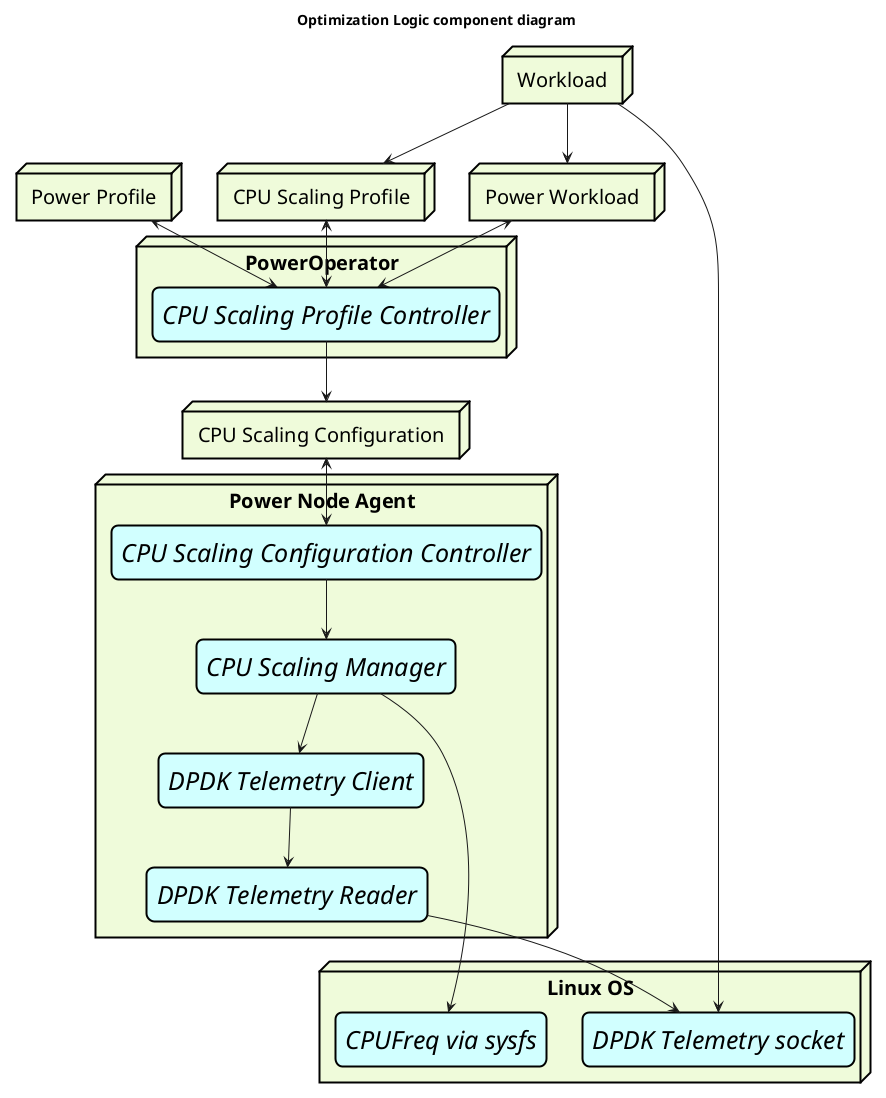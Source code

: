 @startuml

<style>
node {
  BackGroundColor effbda
  LineThickness 2
  LineColor black
  FontSize 20
}

rectangle {
  BackGroundColor #d1ffff
  LineThickness 2
  LineColor black
  FontSize 25
  FontStyle italic
}

agent {
  BackGroundColor #d1ffff
  LineThickness 1
  LineColor black
}
</style>



title <b>Optimization Logic component diagram
skinparam roundCorner 15

node "CPU Scaling Profile" {
}

node "Power Workload" {
}

node "PowerOperator" {
rectangle "CPU Scaling Profile Controller"
}
node "Power Profile" {
}

node "CPU Scaling Configuration" {
}

node "Power Node Agent" {
rectangle "CPU Scaling Configuration Controller"
rectangle "CPU Scaling Manager"
rectangle "DPDK Telemetry Client"
rectangle "DPDK Telemetry Reader"

"Power Workload" <--> "CPU Scaling Profile Controller"
"CPU Scaling Profile" <--> "CPU Scaling Profile Controller"
"Power Profile" <--> "CPU Scaling Profile Controller"
"CPU Scaling Configuration" <--> "CPU Scaling Configuration Controller"
"CPU Scaling Profile Controller" --> "CPU Scaling Configuration"
"CPU Scaling Configuration Controller" --> "CPU Scaling Manager"
"CPU Scaling Manager" --> "DPDK Telemetry Client"
"DPDK Telemetry Client" --> "DPDK Telemetry Reader"
}

node "Workload" {
}

node "Linux OS" {
rectangle "CPUFreq via sysfs"
rectangle "DPDK Telemetry socket"

"Workload" --> "DPDK Telemetry socket"
"CPU Scaling Manager" --> "CPUFreq via sysfs"
"DPDK Telemetry Reader" --> "DPDK Telemetry socket"
"Workload" --> "Power Workload"
"Workload" --> "CPU Scaling Profile"

}

@enduml
